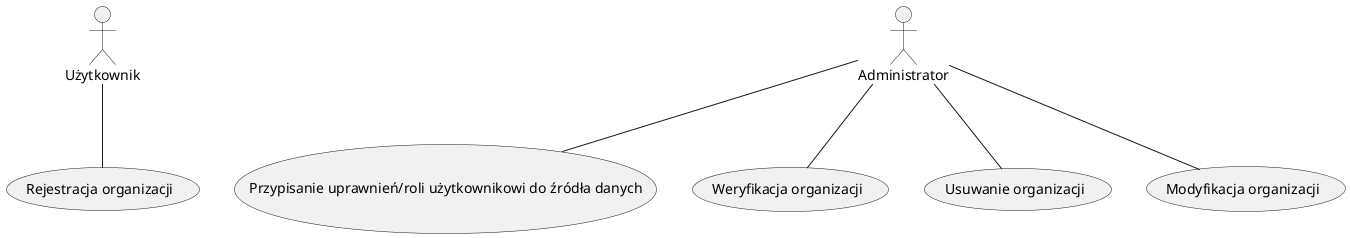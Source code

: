 @startuml
actor Użytkownik
actor Administrator

Administrator -- (Przypisanie uprawnień/roli użytkownikowi do źródła danych)
Użytkownik -- (Rejestracja organizacji)
Administrator -- (Weryfikacja organizacji)
Administrator -- (Usuwanie organizacji)
Administrator -- (Modyfikacja organizacji)

@enduml
